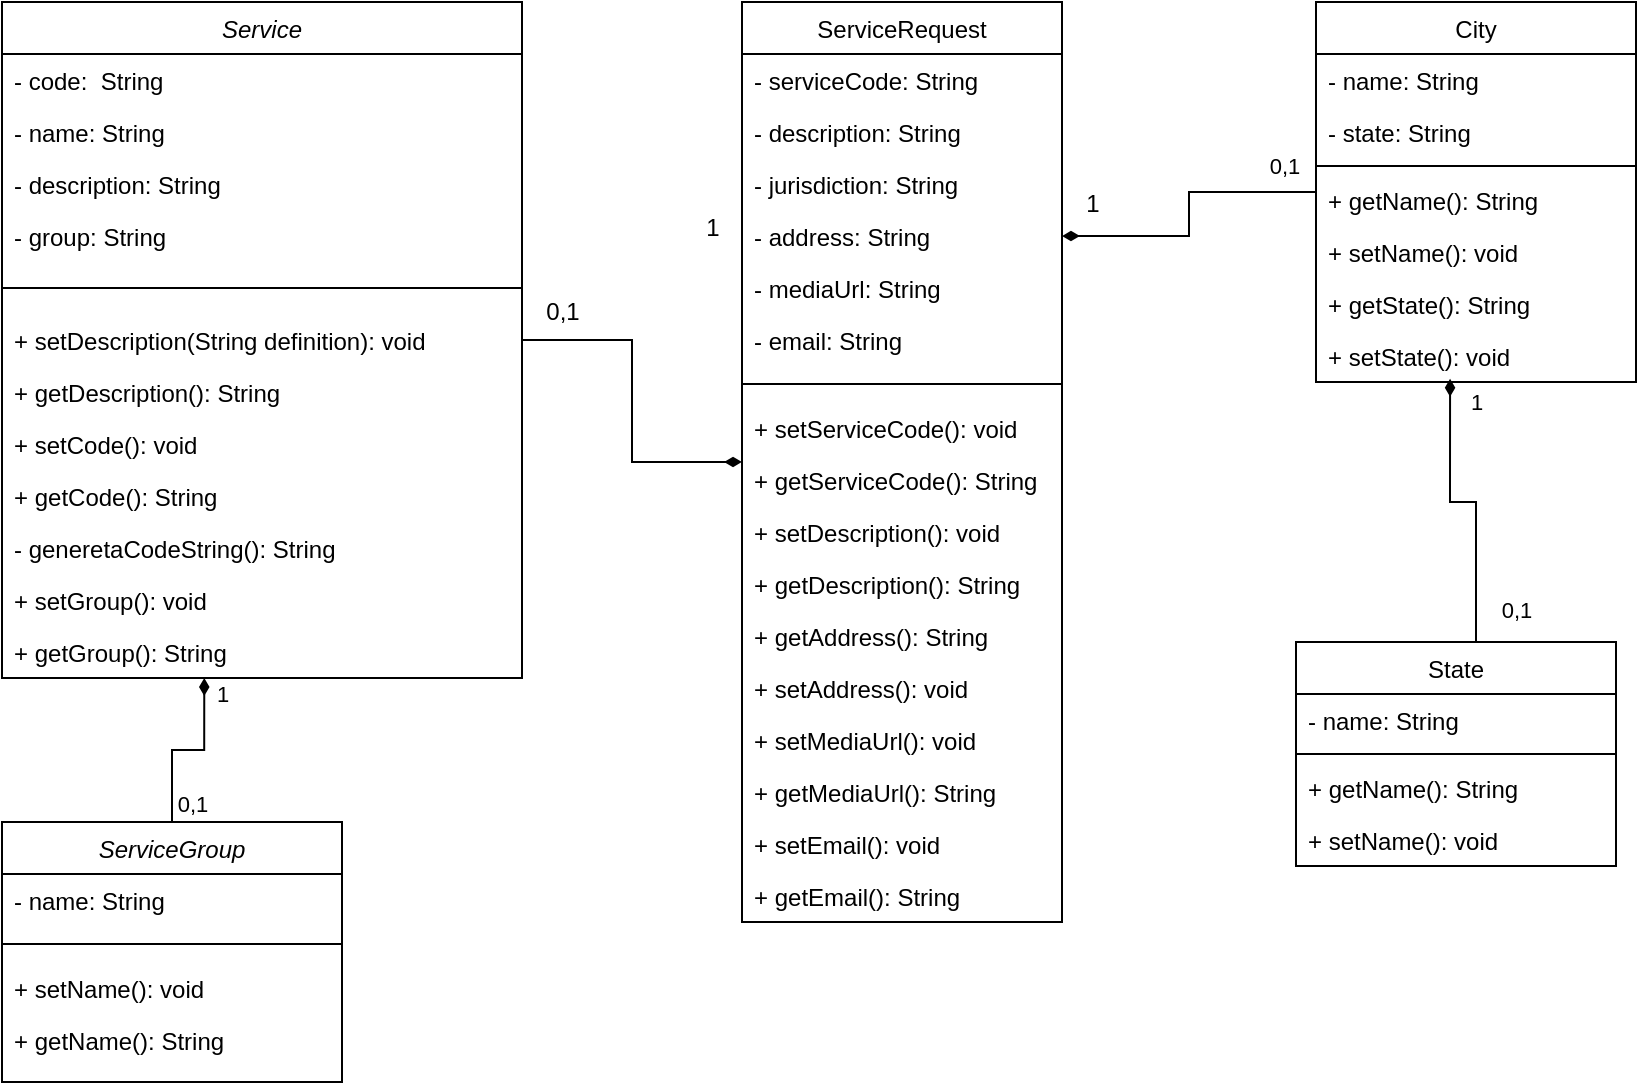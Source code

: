 <mxfile version="21.6.2" type="device">
  <diagram id="C5RBs43oDa-KdzZeNtuy" name="Page-1">
    <mxGraphModel dx="690" dy="454" grid="1" gridSize="10" guides="1" tooltips="1" connect="1" arrows="1" fold="1" page="1" pageScale="1" pageWidth="827" pageHeight="1169" math="0" shadow="0">
      <root>
        <mxCell id="WIyWlLk6GJQsqaUBKTNV-0" />
        <mxCell id="WIyWlLk6GJQsqaUBKTNV-1" parent="WIyWlLk6GJQsqaUBKTNV-0" />
        <mxCell id="8wiu3SymHvj45ryCidBH-4" value="Service" style="swimlane;fontStyle=2;align=center;verticalAlign=top;childLayout=stackLayout;horizontal=1;startSize=26;horizontalStack=0;resizeParent=1;resizeLast=0;collapsible=1;marginBottom=0;rounded=0;shadow=0;strokeWidth=1;" vertex="1" parent="WIyWlLk6GJQsqaUBKTNV-1">
          <mxGeometry x="30" y="34" width="260" height="338" as="geometry">
            <mxRectangle x="220" y="120" width="160" height="26" as="alternateBounds" />
          </mxGeometry>
        </mxCell>
        <mxCell id="8wiu3SymHvj45ryCidBH-5" value="- code:  String" style="text;align=left;verticalAlign=top;spacingLeft=4;spacingRight=4;overflow=hidden;rotatable=0;points=[[0,0.5],[1,0.5]];portConstraint=eastwest;" vertex="1" parent="8wiu3SymHvj45ryCidBH-4">
          <mxGeometry y="26" width="260" height="26" as="geometry" />
        </mxCell>
        <mxCell id="8wiu3SymHvj45ryCidBH-6" value="- name: String" style="text;align=left;verticalAlign=top;spacingLeft=4;spacingRight=4;overflow=hidden;rotatable=0;points=[[0,0.5],[1,0.5]];portConstraint=eastwest;rounded=0;shadow=0;html=0;" vertex="1" parent="8wiu3SymHvj45ryCidBH-4">
          <mxGeometry y="52" width="260" height="26" as="geometry" />
        </mxCell>
        <mxCell id="8wiu3SymHvj45ryCidBH-39" value="- description: String" style="text;align=left;verticalAlign=top;spacingLeft=4;spacingRight=4;overflow=hidden;rotatable=0;points=[[0,0.5],[1,0.5]];portConstraint=eastwest;rounded=0;shadow=0;html=0;" vertex="1" parent="8wiu3SymHvj45ryCidBH-4">
          <mxGeometry y="78" width="260" height="26" as="geometry" />
        </mxCell>
        <mxCell id="8wiu3SymHvj45ryCidBH-51" value="- group: String" style="text;align=left;verticalAlign=top;spacingLeft=4;spacingRight=4;overflow=hidden;rotatable=0;points=[[0,0.5],[1,0.5]];portConstraint=eastwest;rounded=0;shadow=0;html=0;" vertex="1" parent="8wiu3SymHvj45ryCidBH-4">
          <mxGeometry y="104" width="260" height="26" as="geometry" />
        </mxCell>
        <mxCell id="8wiu3SymHvj45ryCidBH-7" value="" style="line;html=1;strokeWidth=1;align=left;verticalAlign=middle;spacingTop=-1;spacingLeft=3;spacingRight=3;rotatable=0;labelPosition=right;points=[];portConstraint=eastwest;" vertex="1" parent="8wiu3SymHvj45ryCidBH-4">
          <mxGeometry y="130" width="260" height="26" as="geometry" />
        </mxCell>
        <mxCell id="8wiu3SymHvj45ryCidBH-8" value="+ setDescription(String definition): void" style="text;align=left;verticalAlign=top;spacingLeft=4;spacingRight=4;overflow=hidden;rotatable=0;points=[[0,0.5],[1,0.5]];portConstraint=eastwest;" vertex="1" parent="8wiu3SymHvj45ryCidBH-4">
          <mxGeometry y="156" width="260" height="26" as="geometry" />
        </mxCell>
        <mxCell id="8wiu3SymHvj45ryCidBH-9" value="+ getDescription(): String" style="text;align=left;verticalAlign=top;spacingLeft=4;spacingRight=4;overflow=hidden;rotatable=0;points=[[0,0.5],[1,0.5]];portConstraint=eastwest;" vertex="1" parent="8wiu3SymHvj45ryCidBH-4">
          <mxGeometry y="182" width="260" height="26" as="geometry" />
        </mxCell>
        <mxCell id="8wiu3SymHvj45ryCidBH-10" value="+ setCode(): void" style="text;align=left;verticalAlign=top;spacingLeft=4;spacingRight=4;overflow=hidden;rotatable=0;points=[[0,0.5],[1,0.5]];portConstraint=eastwest;" vertex="1" parent="8wiu3SymHvj45ryCidBH-4">
          <mxGeometry y="208" width="260" height="26" as="geometry" />
        </mxCell>
        <mxCell id="8wiu3SymHvj45ryCidBH-11" value="+ getCode(): String" style="text;align=left;verticalAlign=top;spacingLeft=4;spacingRight=4;overflow=hidden;rotatable=0;points=[[0,0.5],[1,0.5]];portConstraint=eastwest;" vertex="1" parent="8wiu3SymHvj45ryCidBH-4">
          <mxGeometry y="234" width="260" height="26" as="geometry" />
        </mxCell>
        <mxCell id="8wiu3SymHvj45ryCidBH-38" value="- generetaCodeString(): String" style="text;align=left;verticalAlign=top;spacingLeft=4;spacingRight=4;overflow=hidden;rotatable=0;points=[[0,0.5],[1,0.5]];portConstraint=eastwest;" vertex="1" parent="8wiu3SymHvj45ryCidBH-4">
          <mxGeometry y="260" width="260" height="26" as="geometry" />
        </mxCell>
        <mxCell id="8wiu3SymHvj45ryCidBH-54" value="+ setGroup(): void" style="text;align=left;verticalAlign=top;spacingLeft=4;spacingRight=4;overflow=hidden;rotatable=0;points=[[0,0.5],[1,0.5]];portConstraint=eastwest;" vertex="1" parent="8wiu3SymHvj45ryCidBH-4">
          <mxGeometry y="286" width="260" height="26" as="geometry" />
        </mxCell>
        <mxCell id="8wiu3SymHvj45ryCidBH-55" value="+ getGroup(): String" style="text;align=left;verticalAlign=top;spacingLeft=4;spacingRight=4;overflow=hidden;rotatable=0;points=[[0,0.5],[1,0.5]];portConstraint=eastwest;" vertex="1" parent="8wiu3SymHvj45ryCidBH-4">
          <mxGeometry y="312" width="260" height="26" as="geometry" />
        </mxCell>
        <mxCell id="8wiu3SymHvj45ryCidBH-25" style="edgeStyle=orthogonalEdgeStyle;rounded=0;orthogonalLoop=1;jettySize=auto;html=1;endArrow=none;endFill=0;startArrow=diamondThin;startFill=1;" edge="1" parent="WIyWlLk6GJQsqaUBKTNV-1" source="8wiu3SymHvj45ryCidBH-12" target="8wiu3SymHvj45ryCidBH-4">
          <mxGeometry relative="1" as="geometry" />
        </mxCell>
        <mxCell id="8wiu3SymHvj45ryCidBH-12" value="ServiceRequest" style="swimlane;fontStyle=0;align=center;verticalAlign=top;childLayout=stackLayout;horizontal=1;startSize=26;horizontalStack=0;resizeParent=1;resizeLast=0;collapsible=1;marginBottom=0;rounded=0;shadow=0;strokeWidth=1;" vertex="1" parent="WIyWlLk6GJQsqaUBKTNV-1">
          <mxGeometry x="400" y="34" width="160" height="460" as="geometry">
            <mxRectangle x="550" y="140" width="160" height="26" as="alternateBounds" />
          </mxGeometry>
        </mxCell>
        <mxCell id="8wiu3SymHvj45ryCidBH-13" value="- serviceCode: String" style="text;align=left;verticalAlign=top;spacingLeft=4;spacingRight=4;overflow=hidden;rotatable=0;points=[[0,0.5],[1,0.5]];portConstraint=eastwest;" vertex="1" parent="8wiu3SymHvj45ryCidBH-12">
          <mxGeometry y="26" width="160" height="26" as="geometry" />
        </mxCell>
        <mxCell id="8wiu3SymHvj45ryCidBH-15" value="- description: String" style="text;align=left;verticalAlign=top;spacingLeft=4;spacingRight=4;overflow=hidden;rotatable=0;points=[[0,0.5],[1,0.5]];portConstraint=eastwest;rounded=0;shadow=0;html=0;" vertex="1" parent="8wiu3SymHvj45ryCidBH-12">
          <mxGeometry y="52" width="160" height="26" as="geometry" />
        </mxCell>
        <mxCell id="8wiu3SymHvj45ryCidBH-62" value="- jurisdiction: String" style="text;align=left;verticalAlign=top;spacingLeft=4;spacingRight=4;overflow=hidden;rotatable=0;points=[[0,0.5],[1,0.5]];portConstraint=eastwest;rounded=0;shadow=0;html=0;" vertex="1" parent="8wiu3SymHvj45ryCidBH-12">
          <mxGeometry y="78" width="160" height="26" as="geometry" />
        </mxCell>
        <mxCell id="8wiu3SymHvj45ryCidBH-63" value="- address: String" style="text;align=left;verticalAlign=top;spacingLeft=4;spacingRight=4;overflow=hidden;rotatable=0;points=[[0,0.5],[1,0.5]];portConstraint=eastwest;rounded=0;shadow=0;html=0;" vertex="1" parent="8wiu3SymHvj45ryCidBH-12">
          <mxGeometry y="104" width="160" height="26" as="geometry" />
        </mxCell>
        <mxCell id="8wiu3SymHvj45ryCidBH-64" value="- mediaUrl: String" style="text;align=left;verticalAlign=top;spacingLeft=4;spacingRight=4;overflow=hidden;rotatable=0;points=[[0,0.5],[1,0.5]];portConstraint=eastwest;rounded=0;shadow=0;html=0;" vertex="1" parent="8wiu3SymHvj45ryCidBH-12">
          <mxGeometry y="130" width="160" height="26" as="geometry" />
        </mxCell>
        <mxCell id="8wiu3SymHvj45ryCidBH-65" value="- email: String" style="text;align=left;verticalAlign=top;spacingLeft=4;spacingRight=4;overflow=hidden;rotatable=0;points=[[0,0.5],[1,0.5]];portConstraint=eastwest;rounded=0;shadow=0;html=0;" vertex="1" parent="8wiu3SymHvj45ryCidBH-12">
          <mxGeometry y="156" width="160" height="26" as="geometry" />
        </mxCell>
        <mxCell id="8wiu3SymHvj45ryCidBH-18" value="" style="line;html=1;strokeWidth=1;align=left;verticalAlign=middle;spacingTop=-1;spacingLeft=3;spacingRight=3;rotatable=0;labelPosition=right;points=[];portConstraint=eastwest;" vertex="1" parent="8wiu3SymHvj45ryCidBH-12">
          <mxGeometry y="182" width="160" height="18" as="geometry" />
        </mxCell>
        <mxCell id="8wiu3SymHvj45ryCidBH-86" value="+ setServiceCode(): void" style="text;align=left;verticalAlign=top;spacingLeft=4;spacingRight=4;overflow=hidden;rotatable=0;points=[[0,0.5],[1,0.5]];portConstraint=eastwest;" vertex="1" parent="8wiu3SymHvj45ryCidBH-12">
          <mxGeometry y="200" width="160" height="26" as="geometry" />
        </mxCell>
        <mxCell id="8wiu3SymHvj45ryCidBH-85" value="+ getServiceCode(): String" style="text;align=left;verticalAlign=top;spacingLeft=4;spacingRight=4;overflow=hidden;rotatable=0;points=[[0,0.5],[1,0.5]];portConstraint=eastwest;" vertex="1" parent="8wiu3SymHvj45ryCidBH-12">
          <mxGeometry y="226" width="160" height="26" as="geometry" />
        </mxCell>
        <mxCell id="8wiu3SymHvj45ryCidBH-88" value="+ setDescription(): void" style="text;align=left;verticalAlign=top;spacingLeft=4;spacingRight=4;overflow=hidden;rotatable=0;points=[[0,0.5],[1,0.5]];portConstraint=eastwest;" vertex="1" parent="8wiu3SymHvj45ryCidBH-12">
          <mxGeometry y="252" width="160" height="26" as="geometry" />
        </mxCell>
        <mxCell id="8wiu3SymHvj45ryCidBH-87" value="+ getDescription(): String" style="text;align=left;verticalAlign=top;spacingLeft=4;spacingRight=4;overflow=hidden;rotatable=0;points=[[0,0.5],[1,0.5]];portConstraint=eastwest;" vertex="1" parent="8wiu3SymHvj45ryCidBH-12">
          <mxGeometry y="278" width="160" height="26" as="geometry" />
        </mxCell>
        <mxCell id="8wiu3SymHvj45ryCidBH-89" value="+ getAddress(): String" style="text;align=left;verticalAlign=top;spacingLeft=4;spacingRight=4;overflow=hidden;rotatable=0;points=[[0,0.5],[1,0.5]];portConstraint=eastwest;" vertex="1" parent="8wiu3SymHvj45ryCidBH-12">
          <mxGeometry y="304" width="160" height="26" as="geometry" />
        </mxCell>
        <mxCell id="8wiu3SymHvj45ryCidBH-90" value="+ setAddress(): void" style="text;align=left;verticalAlign=top;spacingLeft=4;spacingRight=4;overflow=hidden;rotatable=0;points=[[0,0.5],[1,0.5]];portConstraint=eastwest;" vertex="1" parent="8wiu3SymHvj45ryCidBH-12">
          <mxGeometry y="330" width="160" height="26" as="geometry" />
        </mxCell>
        <mxCell id="8wiu3SymHvj45ryCidBH-92" value="+ setMediaUrl(): void" style="text;align=left;verticalAlign=top;spacingLeft=4;spacingRight=4;overflow=hidden;rotatable=0;points=[[0,0.5],[1,0.5]];portConstraint=eastwest;" vertex="1" parent="8wiu3SymHvj45ryCidBH-12">
          <mxGeometry y="356" width="160" height="26" as="geometry" />
        </mxCell>
        <mxCell id="8wiu3SymHvj45ryCidBH-91" value="+ getMediaUrl(): String" style="text;align=left;verticalAlign=top;spacingLeft=4;spacingRight=4;overflow=hidden;rotatable=0;points=[[0,0.5],[1,0.5]];portConstraint=eastwest;" vertex="1" parent="8wiu3SymHvj45ryCidBH-12">
          <mxGeometry y="382" width="160" height="26" as="geometry" />
        </mxCell>
        <mxCell id="8wiu3SymHvj45ryCidBH-94" value="+ setEmail(): void" style="text;align=left;verticalAlign=top;spacingLeft=4;spacingRight=4;overflow=hidden;rotatable=0;points=[[0,0.5],[1,0.5]];portConstraint=eastwest;" vertex="1" parent="8wiu3SymHvj45ryCidBH-12">
          <mxGeometry y="408" width="160" height="26" as="geometry" />
        </mxCell>
        <mxCell id="8wiu3SymHvj45ryCidBH-93" value="+ getEmail(): String" style="text;align=left;verticalAlign=top;spacingLeft=4;spacingRight=4;overflow=hidden;rotatable=0;points=[[0,0.5],[1,0.5]];portConstraint=eastwest;" vertex="1" parent="8wiu3SymHvj45ryCidBH-12">
          <mxGeometry y="434" width="160" height="26" as="geometry" />
        </mxCell>
        <mxCell id="8wiu3SymHvj45ryCidBH-27" value="0,1" style="text;html=1;align=center;verticalAlign=middle;resizable=0;points=[];autosize=1;strokeColor=none;fillColor=none;" vertex="1" parent="WIyWlLk6GJQsqaUBKTNV-1">
          <mxGeometry x="290" y="174" width="40" height="30" as="geometry" />
        </mxCell>
        <mxCell id="8wiu3SymHvj45ryCidBH-28" value="1" style="text;html=1;align=center;verticalAlign=middle;resizable=0;points=[];autosize=1;strokeColor=none;fillColor=none;" vertex="1" parent="WIyWlLk6GJQsqaUBKTNV-1">
          <mxGeometry x="370" y="132" width="30" height="30" as="geometry" />
        </mxCell>
        <mxCell id="8wiu3SymHvj45ryCidBH-82" style="edgeStyle=orthogonalEdgeStyle;rounded=0;orthogonalLoop=1;jettySize=auto;html=1;entryX=1;entryY=0.5;entryDx=0;entryDy=0;endArrow=diamondThin;endFill=1;" edge="1" parent="WIyWlLk6GJQsqaUBKTNV-1" source="8wiu3SymHvj45ryCidBH-29" target="8wiu3SymHvj45ryCidBH-63">
          <mxGeometry relative="1" as="geometry" />
        </mxCell>
        <mxCell id="8wiu3SymHvj45ryCidBH-83" value="0,1" style="edgeLabel;html=1;align=center;verticalAlign=middle;resizable=0;points=[];" vertex="1" connectable="0" parent="8wiu3SymHvj45ryCidBH-82">
          <mxGeometry x="-0.841" y="-2" relative="1" as="geometry">
            <mxPoint x="-4" y="-11" as="offset" />
          </mxGeometry>
        </mxCell>
        <mxCell id="8wiu3SymHvj45ryCidBH-29" value="City" style="swimlane;fontStyle=0;align=center;verticalAlign=top;childLayout=stackLayout;horizontal=1;startSize=26;horizontalStack=0;resizeParent=1;resizeLast=0;collapsible=1;marginBottom=0;rounded=0;shadow=0;strokeWidth=1;" vertex="1" parent="WIyWlLk6GJQsqaUBKTNV-1">
          <mxGeometry x="687" y="34" width="160" height="190" as="geometry">
            <mxRectangle x="550" y="140" width="160" height="26" as="alternateBounds" />
          </mxGeometry>
        </mxCell>
        <mxCell id="8wiu3SymHvj45ryCidBH-66" value="- name: String" style="text;align=left;verticalAlign=top;spacingLeft=4;spacingRight=4;overflow=hidden;rotatable=0;points=[[0,0.5],[1,0.5]];portConstraint=eastwest;rounded=0;shadow=0;html=0;" vertex="1" parent="8wiu3SymHvj45ryCidBH-29">
          <mxGeometry y="26" width="160" height="26" as="geometry" />
        </mxCell>
        <mxCell id="8wiu3SymHvj45ryCidBH-74" value="- state: String" style="text;align=left;verticalAlign=top;spacingLeft=4;spacingRight=4;overflow=hidden;rotatable=0;points=[[0,0.5],[1,0.5]];portConstraint=eastwest;rounded=0;shadow=0;html=0;" vertex="1" parent="8wiu3SymHvj45ryCidBH-29">
          <mxGeometry y="52" width="160" height="26" as="geometry" />
        </mxCell>
        <mxCell id="8wiu3SymHvj45ryCidBH-35" value="" style="line;html=1;strokeWidth=1;align=left;verticalAlign=middle;spacingTop=-1;spacingLeft=3;spacingRight=3;rotatable=0;labelPosition=right;points=[];portConstraint=eastwest;" vertex="1" parent="8wiu3SymHvj45ryCidBH-29">
          <mxGeometry y="78" width="160" height="8" as="geometry" />
        </mxCell>
        <mxCell id="8wiu3SymHvj45ryCidBH-68" value="+ getName(): String" style="text;align=left;verticalAlign=top;spacingLeft=4;spacingRight=4;overflow=hidden;rotatable=0;points=[[0,0.5],[1,0.5]];portConstraint=eastwest;" vertex="1" parent="8wiu3SymHvj45ryCidBH-29">
          <mxGeometry y="86" width="160" height="26" as="geometry" />
        </mxCell>
        <mxCell id="8wiu3SymHvj45ryCidBH-81" value="+ setName(): void" style="text;align=left;verticalAlign=top;spacingLeft=4;spacingRight=4;overflow=hidden;rotatable=0;points=[[0,0.5],[1,0.5]];portConstraint=eastwest;" vertex="1" parent="8wiu3SymHvj45ryCidBH-29">
          <mxGeometry y="112" width="160" height="26" as="geometry" />
        </mxCell>
        <mxCell id="8wiu3SymHvj45ryCidBH-80" value="+ getState(): String" style="text;align=left;verticalAlign=top;spacingLeft=4;spacingRight=4;overflow=hidden;rotatable=0;points=[[0,0.5],[1,0.5]];portConstraint=eastwest;" vertex="1" parent="8wiu3SymHvj45ryCidBH-29">
          <mxGeometry y="138" width="160" height="26" as="geometry" />
        </mxCell>
        <mxCell id="8wiu3SymHvj45ryCidBH-67" value="+ setState(): void" style="text;align=left;verticalAlign=top;spacingLeft=4;spacingRight=4;overflow=hidden;rotatable=0;points=[[0,0.5],[1,0.5]];portConstraint=eastwest;" vertex="1" parent="8wiu3SymHvj45ryCidBH-29">
          <mxGeometry y="164" width="160" height="26" as="geometry" />
        </mxCell>
        <mxCell id="8wiu3SymHvj45ryCidBH-59" style="edgeStyle=orthogonalEdgeStyle;rounded=0;orthogonalLoop=1;jettySize=auto;html=1;entryX=0.389;entryY=1;entryDx=0;entryDy=0;entryPerimeter=0;endArrow=diamondThin;endFill=1;" edge="1" parent="WIyWlLk6GJQsqaUBKTNV-1" source="8wiu3SymHvj45ryCidBH-40" target="8wiu3SymHvj45ryCidBH-55">
          <mxGeometry relative="1" as="geometry" />
        </mxCell>
        <mxCell id="8wiu3SymHvj45ryCidBH-60" value="1" style="edgeLabel;html=1;align=center;verticalAlign=middle;resizable=0;points=[];" vertex="1" connectable="0" parent="8wiu3SymHvj45ryCidBH-59">
          <mxGeometry x="0.631" y="-4" relative="1" as="geometry">
            <mxPoint x="5" y="-8" as="offset" />
          </mxGeometry>
        </mxCell>
        <mxCell id="8wiu3SymHvj45ryCidBH-61" value="0,1" style="edgeLabel;html=1;align=center;verticalAlign=middle;resizable=0;points=[];" vertex="1" connectable="0" parent="8wiu3SymHvj45ryCidBH-59">
          <mxGeometry x="-0.782" y="-1" relative="1" as="geometry">
            <mxPoint x="9" as="offset" />
          </mxGeometry>
        </mxCell>
        <mxCell id="8wiu3SymHvj45ryCidBH-40" value="ServiceGroup" style="swimlane;fontStyle=2;align=center;verticalAlign=top;childLayout=stackLayout;horizontal=1;startSize=26;horizontalStack=0;resizeParent=1;resizeLast=0;collapsible=1;marginBottom=0;rounded=0;shadow=0;strokeWidth=1;" vertex="1" parent="WIyWlLk6GJQsqaUBKTNV-1">
          <mxGeometry x="30" y="444" width="170" height="130" as="geometry">
            <mxRectangle x="220" y="120" width="160" height="26" as="alternateBounds" />
          </mxGeometry>
        </mxCell>
        <mxCell id="8wiu3SymHvj45ryCidBH-42" value="- name: String" style="text;align=left;verticalAlign=top;spacingLeft=4;spacingRight=4;overflow=hidden;rotatable=0;points=[[0,0.5],[1,0.5]];portConstraint=eastwest;rounded=0;shadow=0;html=0;" vertex="1" parent="8wiu3SymHvj45ryCidBH-40">
          <mxGeometry y="26" width="170" height="26" as="geometry" />
        </mxCell>
        <mxCell id="8wiu3SymHvj45ryCidBH-44" value="" style="line;html=1;strokeWidth=1;align=left;verticalAlign=middle;spacingTop=-1;spacingLeft=3;spacingRight=3;rotatable=0;labelPosition=right;points=[];portConstraint=eastwest;" vertex="1" parent="8wiu3SymHvj45ryCidBH-40">
          <mxGeometry y="52" width="170" height="18" as="geometry" />
        </mxCell>
        <mxCell id="8wiu3SymHvj45ryCidBH-47" value="+ setName(): void" style="text;align=left;verticalAlign=top;spacingLeft=4;spacingRight=4;overflow=hidden;rotatable=0;points=[[0,0.5],[1,0.5]];portConstraint=eastwest;" vertex="1" parent="8wiu3SymHvj45ryCidBH-40">
          <mxGeometry y="70" width="170" height="26" as="geometry" />
        </mxCell>
        <mxCell id="8wiu3SymHvj45ryCidBH-48" value="+ getName(): String" style="text;align=left;verticalAlign=top;spacingLeft=4;spacingRight=4;overflow=hidden;rotatable=0;points=[[0,0.5],[1,0.5]];portConstraint=eastwest;" vertex="1" parent="8wiu3SymHvj45ryCidBH-40">
          <mxGeometry y="96" width="170" height="26" as="geometry" />
        </mxCell>
        <mxCell id="8wiu3SymHvj45ryCidBH-76" style="edgeStyle=orthogonalEdgeStyle;rounded=0;orthogonalLoop=1;jettySize=auto;html=1;entryX=0.419;entryY=0.938;entryDx=0;entryDy=0;entryPerimeter=0;endArrow=diamondThin;endFill=1;" edge="1" parent="WIyWlLk6GJQsqaUBKTNV-1" source="8wiu3SymHvj45ryCidBH-69" target="8wiu3SymHvj45ryCidBH-67">
          <mxGeometry relative="1" as="geometry">
            <Array as="points">
              <mxPoint x="767" y="284" />
              <mxPoint x="754" y="284" />
            </Array>
          </mxGeometry>
        </mxCell>
        <mxCell id="8wiu3SymHvj45ryCidBH-78" value="0,1" style="edgeLabel;html=1;align=center;verticalAlign=middle;resizable=0;points=[];" vertex="1" connectable="0" parent="8wiu3SymHvj45ryCidBH-76">
          <mxGeometry x="-0.802" y="-1" relative="1" as="geometry">
            <mxPoint x="19" y="-2" as="offset" />
          </mxGeometry>
        </mxCell>
        <mxCell id="8wiu3SymHvj45ryCidBH-79" value="1" style="edgeLabel;html=1;align=center;verticalAlign=middle;resizable=0;points=[];" vertex="1" connectable="0" parent="8wiu3SymHvj45ryCidBH-76">
          <mxGeometry x="0.582" y="-2" relative="1" as="geometry">
            <mxPoint x="11" y="-19" as="offset" />
          </mxGeometry>
        </mxCell>
        <mxCell id="8wiu3SymHvj45ryCidBH-69" value="State" style="swimlane;fontStyle=0;align=center;verticalAlign=top;childLayout=stackLayout;horizontal=1;startSize=26;horizontalStack=0;resizeParent=1;resizeLast=0;collapsible=1;marginBottom=0;rounded=0;shadow=0;strokeWidth=1;" vertex="1" parent="WIyWlLk6GJQsqaUBKTNV-1">
          <mxGeometry x="677" y="354" width="160" height="112" as="geometry">
            <mxRectangle x="550" y="140" width="160" height="26" as="alternateBounds" />
          </mxGeometry>
        </mxCell>
        <mxCell id="8wiu3SymHvj45ryCidBH-70" value="- name: String" style="text;align=left;verticalAlign=top;spacingLeft=4;spacingRight=4;overflow=hidden;rotatable=0;points=[[0,0.5],[1,0.5]];portConstraint=eastwest;rounded=0;shadow=0;html=0;" vertex="1" parent="8wiu3SymHvj45ryCidBH-69">
          <mxGeometry y="26" width="160" height="26" as="geometry" />
        </mxCell>
        <mxCell id="8wiu3SymHvj45ryCidBH-71" value="" style="line;html=1;strokeWidth=1;align=left;verticalAlign=middle;spacingTop=-1;spacingLeft=3;spacingRight=3;rotatable=0;labelPosition=right;points=[];portConstraint=eastwest;" vertex="1" parent="8wiu3SymHvj45ryCidBH-69">
          <mxGeometry y="52" width="160" height="8" as="geometry" />
        </mxCell>
        <mxCell id="8wiu3SymHvj45ryCidBH-72" value="+ getName(): String" style="text;align=left;verticalAlign=top;spacingLeft=4;spacingRight=4;overflow=hidden;rotatable=0;points=[[0,0.5],[1,0.5]];portConstraint=eastwest;" vertex="1" parent="8wiu3SymHvj45ryCidBH-69">
          <mxGeometry y="60" width="160" height="26" as="geometry" />
        </mxCell>
        <mxCell id="8wiu3SymHvj45ryCidBH-73" value="+ setName(): void" style="text;align=left;verticalAlign=top;spacingLeft=4;spacingRight=4;overflow=hidden;rotatable=0;points=[[0,0.5],[1,0.5]];portConstraint=eastwest;" vertex="1" parent="8wiu3SymHvj45ryCidBH-69">
          <mxGeometry y="86" width="160" height="26" as="geometry" />
        </mxCell>
        <mxCell id="8wiu3SymHvj45ryCidBH-84" value="1" style="text;html=1;align=center;verticalAlign=middle;resizable=0;points=[];autosize=1;strokeColor=none;fillColor=none;" vertex="1" parent="WIyWlLk6GJQsqaUBKTNV-1">
          <mxGeometry x="560" y="120" width="30" height="30" as="geometry" />
        </mxCell>
      </root>
    </mxGraphModel>
  </diagram>
</mxfile>
